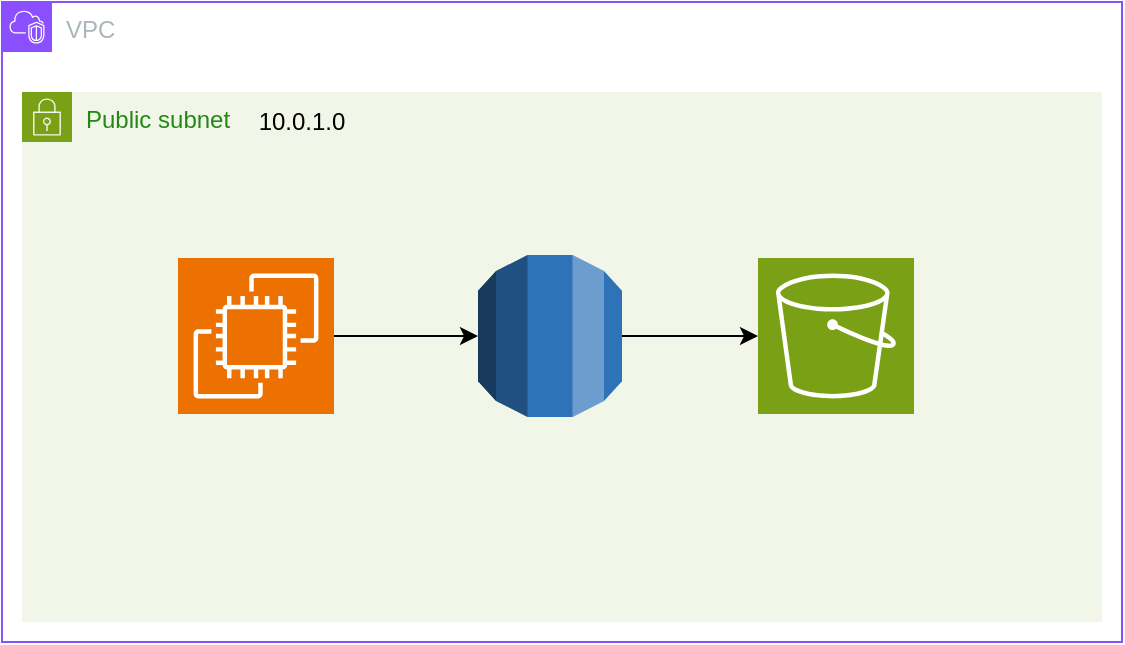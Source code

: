 <mxfile version="24.7.7">
  <diagram name="Page-1" id="TEJhsYfD6CIWGZti6Rf6">
    <mxGraphModel dx="794" dy="548" grid="1" gridSize="10" guides="1" tooltips="1" connect="1" arrows="1" fold="1" page="1" pageScale="1" pageWidth="1400" pageHeight="850" math="0" shadow="0">
      <root>
        <mxCell id="0" />
        <mxCell id="1" parent="0" />
        <mxCell id="0kKTtzGoqqXQiI4VGp0r-1" value="VPC" style="points=[[0,0],[0.25,0],[0.5,0],[0.75,0],[1,0],[1,0.25],[1,0.5],[1,0.75],[1,1],[0.75,1],[0.5,1],[0.25,1],[0,1],[0,0.75],[0,0.5],[0,0.25]];outlineConnect=0;gradientColor=none;html=1;whiteSpace=wrap;fontSize=12;fontStyle=0;container=1;pointerEvents=0;collapsible=0;recursiveResize=0;shape=mxgraph.aws4.group;grIcon=mxgraph.aws4.group_vpc2;strokeColor=#8C4FFF;fillColor=none;verticalAlign=top;align=left;spacingLeft=30;fontColor=#AAB7B8;dashed=0;" vertex="1" parent="1">
          <mxGeometry x="80" y="80" width="560" height="320" as="geometry" />
        </mxCell>
        <mxCell id="0kKTtzGoqqXQiI4VGp0r-2" value="Public subnet" style="points=[[0,0],[0.25,0],[0.5,0],[0.75,0],[1,0],[1,0.25],[1,0.5],[1,0.75],[1,1],[0.75,1],[0.5,1],[0.25,1],[0,1],[0,0.75],[0,0.5],[0,0.25]];outlineConnect=0;gradientColor=none;html=1;whiteSpace=wrap;fontSize=12;fontStyle=0;container=1;pointerEvents=0;collapsible=0;recursiveResize=0;shape=mxgraph.aws4.group;grIcon=mxgraph.aws4.group_security_group;grStroke=0;strokeColor=#7AA116;fillColor=#F2F6E8;verticalAlign=top;align=left;spacingLeft=30;fontColor=#248814;dashed=0;" vertex="1" parent="0kKTtzGoqqXQiI4VGp0r-1">
          <mxGeometry x="10" y="45" width="540" height="265" as="geometry" />
        </mxCell>
        <mxCell id="0kKTtzGoqqXQiI4VGp0r-4" value="" style="sketch=0;points=[[0,0,0],[0.25,0,0],[0.5,0,0],[0.75,0,0],[1,0,0],[0,1,0],[0.25,1,0],[0.5,1,0],[0.75,1,0],[1,1,0],[0,0.25,0],[0,0.5,0],[0,0.75,0],[1,0.25,0],[1,0.5,0],[1,0.75,0]];outlineConnect=0;fontColor=#232F3E;fillColor=#ED7100;strokeColor=#ffffff;dashed=0;verticalLabelPosition=bottom;verticalAlign=top;align=center;html=1;fontSize=12;fontStyle=0;aspect=fixed;shape=mxgraph.aws4.resourceIcon;resIcon=mxgraph.aws4.ec2;" vertex="1" parent="0kKTtzGoqqXQiI4VGp0r-2">
          <mxGeometry x="78" y="83" width="78" height="78" as="geometry" />
        </mxCell>
        <mxCell id="0kKTtzGoqqXQiI4VGp0r-8" value="" style="edgeStyle=orthogonalEdgeStyle;rounded=0;orthogonalLoop=1;jettySize=auto;html=1;" edge="1" parent="0kKTtzGoqqXQiI4VGp0r-2" source="0kKTtzGoqqXQiI4VGp0r-5" target="0kKTtzGoqqXQiI4VGp0r-7">
          <mxGeometry relative="1" as="geometry" />
        </mxCell>
        <mxCell id="0kKTtzGoqqXQiI4VGp0r-5" value="" style="outlineConnect=0;dashed=0;verticalLabelPosition=bottom;verticalAlign=top;align=center;html=1;shape=mxgraph.aws3.rds;fillColor=#2E73B8;gradientColor=none;" vertex="1" parent="0kKTtzGoqqXQiI4VGp0r-2">
          <mxGeometry x="228" y="81.5" width="72" height="81" as="geometry" />
        </mxCell>
        <mxCell id="0kKTtzGoqqXQiI4VGp0r-6" style="edgeStyle=orthogonalEdgeStyle;rounded=0;orthogonalLoop=1;jettySize=auto;html=1;entryX=0;entryY=0.5;entryDx=0;entryDy=0;entryPerimeter=0;" edge="1" parent="0kKTtzGoqqXQiI4VGp0r-2" source="0kKTtzGoqqXQiI4VGp0r-4" target="0kKTtzGoqqXQiI4VGp0r-5">
          <mxGeometry relative="1" as="geometry" />
        </mxCell>
        <mxCell id="0kKTtzGoqqXQiI4VGp0r-7" value="" style="sketch=0;points=[[0,0,0],[0.25,0,0],[0.5,0,0],[0.75,0,0],[1,0,0],[0,1,0],[0.25,1,0],[0.5,1,0],[0.75,1,0],[1,1,0],[0,0.25,0],[0,0.5,0],[0,0.75,0],[1,0.25,0],[1,0.5,0],[1,0.75,0]];outlineConnect=0;fontColor=#232F3E;fillColor=#7AA116;strokeColor=#ffffff;dashed=0;verticalLabelPosition=bottom;verticalAlign=top;align=center;html=1;fontSize=12;fontStyle=0;aspect=fixed;shape=mxgraph.aws4.resourceIcon;resIcon=mxgraph.aws4.s3;" vertex="1" parent="0kKTtzGoqqXQiI4VGp0r-2">
          <mxGeometry x="368" y="83" width="78" height="78" as="geometry" />
        </mxCell>
        <mxCell id="0kKTtzGoqqXQiI4VGp0r-9" value="10.0.1.0" style="text;html=1;align=center;verticalAlign=middle;whiteSpace=wrap;rounded=0;" vertex="1" parent="0kKTtzGoqqXQiI4VGp0r-2">
          <mxGeometry x="110" width="60" height="30" as="geometry" />
        </mxCell>
      </root>
    </mxGraphModel>
  </diagram>
</mxfile>
